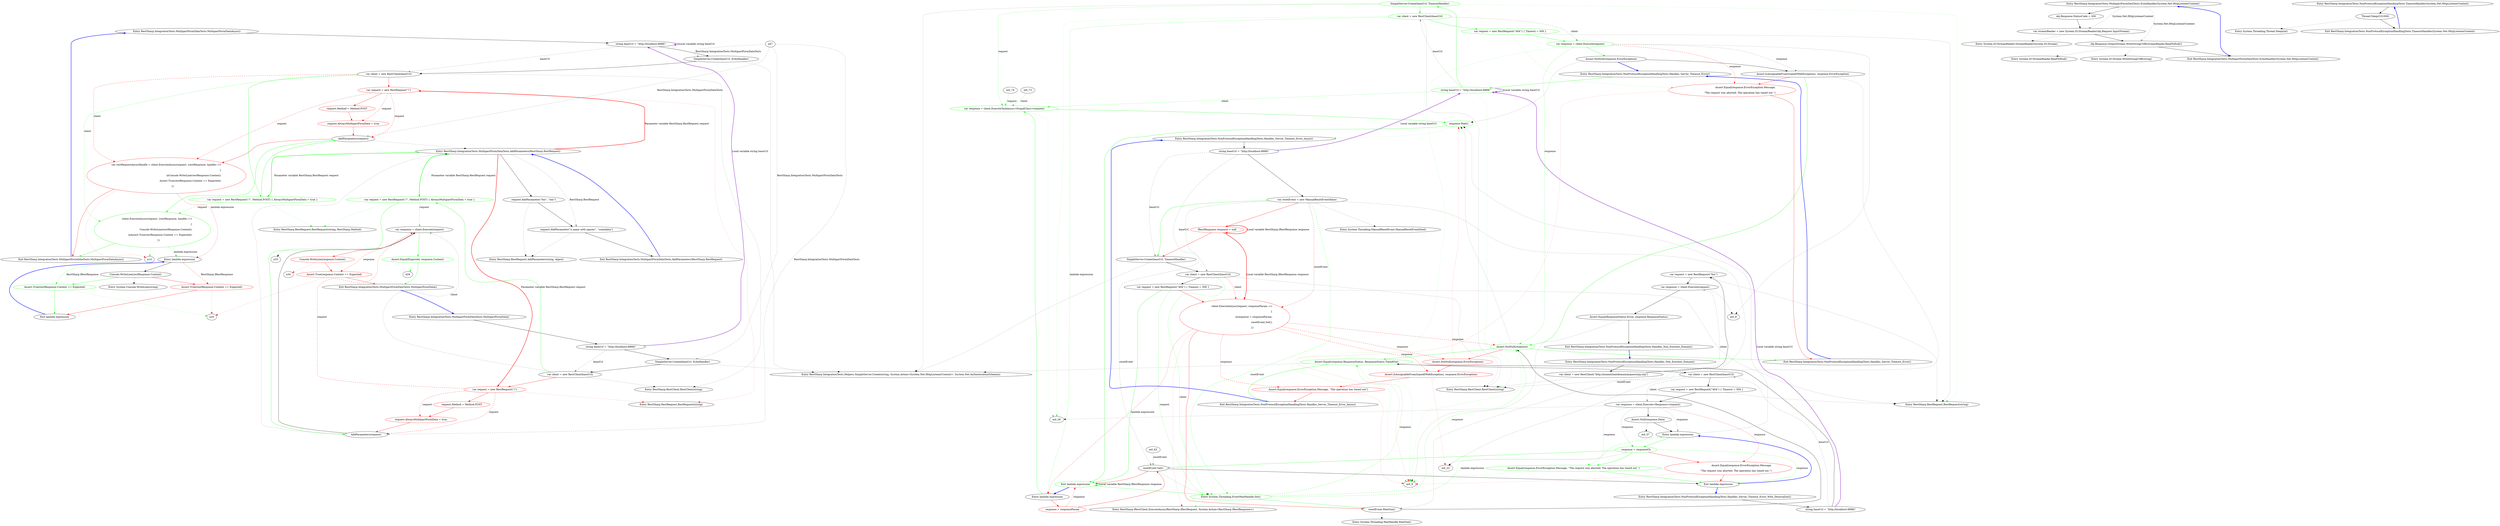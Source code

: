digraph  {
n0 [label="Entry RestSharp.IntegrationTests.MultipartFormDataTests.MultipartFormDataAsync()", span="10-10", cluster="RestSharp.IntegrationTests.MultipartFormDataTests.MultipartFormDataAsync()"];
n1 [label="string baseUrl = ''http://localhost:8888/''", span="12-12", cluster="RestSharp.IntegrationTests.MultipartFormDataTests.MultipartFormDataAsync()"];
n2 [label="SimpleServer.Create(baseUrl, EchoHandler)", span="14-14", cluster="RestSharp.IntegrationTests.MultipartFormDataTests.MultipartFormDataAsync()"];
n3 [label="var client = new RestClient(baseUrl)", span="16-16", cluster="RestSharp.IntegrationTests.MultipartFormDataTests.MultipartFormDataAsync()"];
n10 [label="Entry RestSharp.IntegrationTests.Helpers.SimpleServer.Create(string, System.Action<System.Net.HttpListenerContext>, System.Net.AuthenticationSchemes)", span="12-12", cluster="RestSharp.IntegrationTests.Helpers.SimpleServer.Create(string, System.Action<System.Net.HttpListenerContext>, System.Net.AuthenticationSchemes)"];
n4 [color=red, community=0, label="var request = new RestRequest(''/'')", span="17-17", cluster="RestSharp.IntegrationTests.MultipartFormDataTests.MultipartFormDataAsync()"];
n8 [color=red, community=0, label="var restRequestAsyncHandle = client.ExecuteAsync(request, (restResponse, handle) =>\r\n                {\r\n                    \\nConsole.WriteLine(restResponse.Content);\r\n                    Assert.True(restResponse.Content == Expected);\r\n                })", span="23-27", cluster="RestSharp.IntegrationTests.MultipartFormDataTests.MultipartFormDataAsync()"];
d4 [color=green, community=0, label="var request = new RestRequest(''/'', Method.POST) { AlwaysMultipartFormData = true }", span="17-17", cluster="RestSharp.IntegrationTests.MultipartFormDataTests.MultipartFormDataAsync()"];
d6 [color=green, community=0, label="client.ExecuteAsync(request, (restResponse, handle) =>\r\n                {\r\n                    Console.WriteLine(restResponse.Content);\r\n                    \\nAssert.True(restResponse.Content == Expected);\r\n                })", span="21-25", cluster="RestSharp.IntegrationTests.MultipartFormDataTests.MultipartFormDataAsync()"];
n11 [label="Entry RestSharp.RestClient.RestClient(string)", span="78-78", cluster="RestSharp.RestClient.RestClient(string)"];
n5 [color=red, community=0, label="request.Method = Method.POST", span="19-19", cluster="RestSharp.IntegrationTests.MultipartFormDataTests.MultipartFormDataAsync()"];
n6 [color=red, community=0, label="request.AlwaysMultipartFormData = true", span="20-20", cluster="RestSharp.IntegrationTests.MultipartFormDataTests.MultipartFormDataAsync()"];
n7 [label="AddParameters(request)", span="21-21", cluster="RestSharp.IntegrationTests.MultipartFormDataTests.MultipartFormDataAsync()"];
n12 [label="Entry RestSharp.RestRequest.RestRequest(string)", span="87-87", cluster="RestSharp.RestRequest.RestRequest(string)"];
n13 [label="Entry RestSharp.IntegrationTests.MultipartFormDataTests.AddParameters(RestSharp.RestRequest)", span="54-54", cluster="RestSharp.IntegrationTests.MultipartFormDataTests.AddParameters(RestSharp.RestRequest)"];
n9 [label="Exit RestSharp.IntegrationTests.MultipartFormDataTests.MultipartFormDataAsync()", span="10-10", cluster="RestSharp.IntegrationTests.MultipartFormDataTests.MultipartFormDataAsync()"];
n15 [label="Entry lambda expression", span="23-27", cluster="lambda expression"];
d10 [label="Entry RestSharp.RestRequest.RestRequest(string, RestSharp.Method)", span="95-95", cluster="RestSharp.RestRequest.RestRequest(string, RestSharp.Method)"];
n35 [label="request.AddParameter(''foo'', ''bar'')", span="56-56", cluster="RestSharp.IntegrationTests.MultipartFormDataTests.AddParameters(RestSharp.RestRequest)"];
n36 [label="request.AddParameter(''a name with spaces'', ''somedata'')", span="57-57", cluster="RestSharp.IntegrationTests.MultipartFormDataTests.AddParameters(RestSharp.RestRequest)"];
n25 [color=red, community=0, label="var request = new RestRequest(''/'')", span="40-40", cluster="RestSharp.IntegrationTests.MultipartFormDataTests.MultipartFormData()"];
d23 [color=green, community=0, label="var request = new RestRequest(''/'', Method.POST) { AlwaysMultipartFormData = true }", span="38-38", cluster="RestSharp.IntegrationTests.MultipartFormDataTests.MultipartFormData()"];
n38 [label="Entry RestSharp.RestRequest.AddParameter(string, object)", span="368-368", cluster="RestSharp.RestRequest.AddParameter(string, object)"];
n37 [label="Exit RestSharp.IntegrationTests.MultipartFormDataTests.AddParameters(RestSharp.RestRequest)", span="54-54", cluster="RestSharp.IntegrationTests.MultipartFormDataTests.AddParameters(RestSharp.RestRequest)"];
n16 [label="Console.WriteLine(restResponse.Content)", span="25-25", cluster="lambda expression"];
n17 [color=red, community=0, label="Assert.True(restResponse.Content == Expected)", span="26-26", cluster="lambda expression"];
d15 [color=green, community=0, label="Assert.True(restResponse.Content == Expected)", span="24-24", cluster="lambda expression"];
n19 [label="Entry System.Console.WriteLine(string)", span="0-0", cluster="System.Console.WriteLine(string)"];
n18 [label="Exit lambda expression", span="23-27", cluster="lambda expression"];
n21 [label="Entry RestSharp.IntegrationTests.MultipartFormDataTests.MultipartFormData()", span="32-32", cluster="RestSharp.IntegrationTests.MultipartFormDataTests.MultipartFormData()"];
n22 [label="string baseUrl = ''http://localhost:8888/''", span="35-35", cluster="RestSharp.IntegrationTests.MultipartFormDataTests.MultipartFormData()"];
n23 [label="SimpleServer.Create(baseUrl, EchoHandler)", span="37-37", cluster="RestSharp.IntegrationTests.MultipartFormDataTests.MultipartFormData()"];
n24 [label="var client = new RestClient(baseUrl)", span="39-39", cluster="RestSharp.IntegrationTests.MultipartFormDataTests.MultipartFormData()"];
n29 [label="var response = client.Execute(request)", span="46-46", cluster="RestSharp.IntegrationTests.MultipartFormDataTests.MultipartFormData()"];
n26 [color=red, community=0, label="request.Method = Method.POST", span="42-42", cluster="RestSharp.IntegrationTests.MultipartFormDataTests.MultipartFormData()"];
n27 [color=red, community=0, label="request.AlwaysMultipartFormData = true", span="43-43", cluster="RestSharp.IntegrationTests.MultipartFormDataTests.MultipartFormData()"];
n28 [label="AddParameters(request)", span="44-44", cluster="RestSharp.IntegrationTests.MultipartFormDataTests.MultipartFormData()"];
n30 [color=red, community=0, label="Console.WriteLine(response.Content)", span="48-48", cluster="RestSharp.IntegrationTests.MultipartFormDataTests.MultipartFormData()"];
n31 [color=red, community=0, label="Assert.True(response.Content == Expected)", span="50-50", cluster="RestSharp.IntegrationTests.MultipartFormDataTests.MultipartFormData()"];
d26 [color=green, community=0, label="Assert.Equal(Expected, response.Content)", span="46-46", cluster="RestSharp.IntegrationTests.MultipartFormDataTests.MultipartFormData()"];
n32 [label="Exit RestSharp.IntegrationTests.MultipartFormDataTests.MultipartFormData()", span="32-32", cluster="RestSharp.IntegrationTests.MultipartFormDataTests.MultipartFormData()"];
n39 [label="Entry RestSharp.IntegrationTests.MultipartFormDataTests.EchoHandler(System.Net.HttpListenerContext)", span="72-72", cluster="RestSharp.IntegrationTests.MultipartFormDataTests.EchoHandler(System.Net.HttpListenerContext)"];
n40 [label="obj.Response.StatusCode = 200", span="74-74", cluster="RestSharp.IntegrationTests.MultipartFormDataTests.EchoHandler(System.Net.HttpListenerContext)"];
n41 [label="var streamReader = new System.IO.StreamReader(obj.Request.InputStream)", span="76-76", cluster="RestSharp.IntegrationTests.MultipartFormDataTests.EchoHandler(System.Net.HttpListenerContext)"];
n42 [label="obj.Response.OutputStream.WriteStringUtf8(streamReader.ReadToEnd())", span="78-78", cluster="RestSharp.IntegrationTests.MultipartFormDataTests.EchoHandler(System.Net.HttpListenerContext)"];
n44 [label="Entry System.IO.StreamReader.StreamReader(System.IO.Stream)", span="0-0", cluster="System.IO.StreamReader.StreamReader(System.IO.Stream)"];
n43 [label="Exit RestSharp.IntegrationTests.MultipartFormDataTests.EchoHandler(System.Net.HttpListenerContext)", span="72-72", cluster="RestSharp.IntegrationTests.MultipartFormDataTests.EchoHandler(System.Net.HttpListenerContext)"];
n45 [label="Entry System.IO.StreamReader.ReadToEnd()", span="0-0", cluster="System.IO.StreamReader.ReadToEnd()"];
n46 [label="Entry System.IO.Stream.WriteStringUtf8(string)", span="7-7", cluster="System.IO.Stream.WriteStringUtf8(string)"];
m0_39 [label="Entry System.Threading.WaitHandle.WaitOne()", span="0-0", cluster="System.Threading.WaitHandle.WaitOne()", file="NonProtocolExceptionHandlingTests.cs"];
m0_58 [label="Entry RestSharp.IntegrationTests.NonProtocolExceptionHandlingTests.TimeoutHandler(System.Net.HttpListenerContext)", span="104-104", cluster="RestSharp.IntegrationTests.NonProtocolExceptionHandlingTests.TimeoutHandler(System.Net.HttpListenerContext)", file="NonProtocolExceptionHandlingTests.cs"];
m0_59 [label="Thread.Sleep(101000)", span="106-106", cluster="RestSharp.IntegrationTests.NonProtocolExceptionHandlingTests.TimeoutHandler(System.Net.HttpListenerContext)", file="NonProtocolExceptionHandlingTests.cs"];
m0_60 [label="Exit RestSharp.IntegrationTests.NonProtocolExceptionHandlingTests.TimeoutHandler(System.Net.HttpListenerContext)", span="104-104", cluster="RestSharp.IntegrationTests.NonProtocolExceptionHandlingTests.TimeoutHandler(System.Net.HttpListenerContext)", file="NonProtocolExceptionHandlingTests.cs"];
m0_38 [label="Entry RestSharp.IRestClient.ExecuteAsync(RestSharp.IRestRequest, System.Action<RestSharp.IRestResponse>)", span="16-16", cluster="RestSharp.IRestClient.ExecuteAsync(RestSharp.IRestRequest, System.Action<RestSharp.IRestResponse>)", file="NonProtocolExceptionHandlingTests.cs"];
m0_10 [label="Entry RestSharp.IntegrationTests.NonProtocolExceptionHandlingTests.Handles_Server_Timeout_Error()", span="29-29", cluster="RestSharp.IntegrationTests.NonProtocolExceptionHandlingTests.Handles_Server_Timeout_Error()", file="NonProtocolExceptionHandlingTests.cs"];
m0_11 [color=green, community=0, label="string baseUrl = ''http://localhost:8888/''", span="31-31", cluster="RestSharp.IntegrationTests.NonProtocolExceptionHandlingTests.Handles_Server_Timeout_Error()", file="NonProtocolExceptionHandlingTests.cs"];
m0_12 [color=green, community=0, label="SimpleServer.Create(baseUrl, TimeoutHandler)", span="33-33", cluster="RestSharp.IntegrationTests.NonProtocolExceptionHandlingTests.Handles_Server_Timeout_Error()", file="NonProtocolExceptionHandlingTests.cs"];
m0_13 [color=green, community=0, label="var client = new RestClient(baseUrl)", span="35-35", cluster="RestSharp.IntegrationTests.NonProtocolExceptionHandlingTests.Handles_Server_Timeout_Error()", file="NonProtocolExceptionHandlingTests.cs"];
m0_14 [color=green, community=0, label="var request = new RestRequest(''404'') { Timeout = 500 }", span="36-36", cluster="RestSharp.IntegrationTests.NonProtocolExceptionHandlingTests.Handles_Server_Timeout_Error()", file="NonProtocolExceptionHandlingTests.cs"];
m0_15 [color=green, community=0, label="var response = client.Execute(request)", span="37-37", cluster="RestSharp.IntegrationTests.NonProtocolExceptionHandlingTests.Handles_Server_Timeout_Error()", file="NonProtocolExceptionHandlingTests.cs"];
m0_16 [label="Assert.NotNull(response.ErrorException)", span="39-39", cluster="RestSharp.IntegrationTests.NonProtocolExceptionHandlingTests.Handles_Server_Timeout_Error()", file="NonProtocolExceptionHandlingTests.cs"];
m0_17 [label="Assert.IsAssignableFrom(typeof(WebException), response.ErrorException)", span="40-40", cluster="RestSharp.IntegrationTests.NonProtocolExceptionHandlingTests.Handles_Server_Timeout_Error()", file="NonProtocolExceptionHandlingTests.cs"];
m0_18 [color=red, community=0, label="Assert.Equal(response.ErrorException.Message,\r\n                    ''The request was aborted: The operation has timed out.'')", span="41-42", cluster="RestSharp.IntegrationTests.NonProtocolExceptionHandlingTests.Handles_Server_Timeout_Error()", file="NonProtocolExceptionHandlingTests.cs"];
m0_32 [color=green, community=0, label="Assert.NotNull(response)", span="69-69", cluster="RestSharp.IntegrationTests.NonProtocolExceptionHandlingTests.Handles_Server_Timeout_Error_Async()", file="NonProtocolExceptionHandlingTests.cs"];
m0_19 [label="Exit RestSharp.IntegrationTests.NonProtocolExceptionHandlingTests.Handles_Server_Timeout_Error()", span="29-29", cluster="RestSharp.IntegrationTests.NonProtocolExceptionHandlingTests.Handles_Server_Timeout_Error()", file="NonProtocolExceptionHandlingTests.cs"];
m0_37 [label="Entry System.Threading.ManualResetEvent.ManualResetEvent(bool)", span="0-0", cluster="System.Threading.ManualResetEvent.ManualResetEvent(bool)", file="NonProtocolExceptionHandlingTests.cs"];
m0_45 [label="Entry RestSharp.IntegrationTests.NonProtocolExceptionHandlingTests.Handles_Server_Timeout_Error_With_Deserializer()", span="82-82", cluster="RestSharp.IntegrationTests.NonProtocolExceptionHandlingTests.Handles_Server_Timeout_Error_With_Deserializer()", file="NonProtocolExceptionHandlingTests.cs"];
m0_46 [label="string baseUrl = ''http://localhost:8888/''", span="84-84", cluster="RestSharp.IntegrationTests.NonProtocolExceptionHandlingTests.Handles_Server_Timeout_Error_With_Deserializer()", file="NonProtocolExceptionHandlingTests.cs"];
m0_47 [label="Assert.Equal(response.ResponseStatus, ResponseStatus.TimedOut)", span="103-103", cluster="RestSharp.IntegrationTests.NonProtocolExceptionHandlingTests.Handles_Server_Timeout_Error_Async()", file="NonProtocolExceptionHandlingTests.cs", color=green, community=0];
m0_48 [label="var client = new RestClient(baseUrl)", span="88-88", cluster="RestSharp.IntegrationTests.NonProtocolExceptionHandlingTests.Handles_Server_Timeout_Error_With_Deserializer()", file="NonProtocolExceptionHandlingTests.cs"];
m0_49 [label="var request = new RestRequest(''404'') { Timeout = 500 }", span="89-89", cluster="RestSharp.IntegrationTests.NonProtocolExceptionHandlingTests.Handles_Server_Timeout_Error_With_Deserializer()", file="NonProtocolExceptionHandlingTests.cs"];
m0_50 [label="var response = client.Execute<Response>(request)", span="90-90", cluster="RestSharp.IntegrationTests.NonProtocolExceptionHandlingTests.Handles_Server_Timeout_Error_With_Deserializer()", file="NonProtocolExceptionHandlingTests.cs"];
m0_51 [label="Assert.Null(response.Data)", span="92-92", cluster="RestSharp.IntegrationTests.NonProtocolExceptionHandlingTests.Handles_Server_Timeout_Error_With_Deserializer()", file="NonProtocolExceptionHandlingTests.cs"];
m0_52 [label="Entry lambda expression", span="94-98", cluster="lambda expression", file="NonProtocolExceptionHandlingTests.cs"];
m0_53 [label="response = responseCb", span="96-96", cluster="lambda expression", file="NonProtocolExceptionHandlingTests.cs", color=green, community=0];
m0_54 [color=red, community=0, label="Assert.Equal(response.ErrorException.Message,\r\n                    ''The request was aborted: The operation has timed out.'')", span="95-96", cluster="RestSharp.IntegrationTests.NonProtocolExceptionHandlingTests.Handles_Server_Timeout_Error_With_Deserializer()", file="NonProtocolExceptionHandlingTests.cs"];
m0_66 [color=green, community=0, label="Assert.Equal(response.ErrorException.Message, ''The request was aborted: The operation has timed out.'')", span="130-130", cluster="RestSharp.IntegrationTests.NonProtocolExceptionHandlingTests.Handles_Server_Timeout_Error_With_Deserializer()", file="NonProtocolExceptionHandlingTests.cs"];
m0_55 [label="Exit lambda expression", span="94-98", cluster="lambda expression", file="NonProtocolExceptionHandlingTests.cs"];
m0_7 [label="Entry RestSharp.RestRequest.RestRequest(string)", span="87-87", cluster="RestSharp.RestRequest.RestRequest(string)", file="NonProtocolExceptionHandlingTests.cs"];
m0_61 [label="Entry System.Threading.Thread.Sleep(int)", span="0-0", cluster="System.Threading.Thread.Sleep(int)", file="NonProtocolExceptionHandlingTests.cs"];
m0_23 [label="Entry RestSharp.IntegrationTests.NonProtocolExceptionHandlingTests.Handles_Server_Timeout_Error_Async()", span="50-50", cluster="RestSharp.IntegrationTests.NonProtocolExceptionHandlingTests.Handles_Server_Timeout_Error_Async()", file="NonProtocolExceptionHandlingTests.cs"];
m0_24 [label="string baseUrl = ''http://localhost:8888/''", span="52-52", cluster="RestSharp.IntegrationTests.NonProtocolExceptionHandlingTests.Handles_Server_Timeout_Error_Async()", file="NonProtocolExceptionHandlingTests.cs"];
m0_25 [label="var resetEvent = new ManualResetEvent(false)", span="53-53", cluster="RestSharp.IntegrationTests.NonProtocolExceptionHandlingTests.Handles_Server_Timeout_Error_Async()", file="NonProtocolExceptionHandlingTests.cs"];
m0_27 [label="SimpleServer.Create(baseUrl, TimeoutHandler)", span="56-56", cluster="RestSharp.IntegrationTests.NonProtocolExceptionHandlingTests.Handles_Server_Timeout_Error_Async()", file="NonProtocolExceptionHandlingTests.cs"];
m0_28 [label="var client = new RestClient(baseUrl)", span="58-58", cluster="RestSharp.IntegrationTests.NonProtocolExceptionHandlingTests.Handles_Server_Timeout_Error_Async()", file="NonProtocolExceptionHandlingTests.cs"];
m0_26 [color=red, community=0, label="IRestResponse response = null", span="54-54", cluster="RestSharp.IntegrationTests.NonProtocolExceptionHandlingTests.Handles_Server_Timeout_Error_Async()", file="NonProtocolExceptionHandlingTests.cs"];
m0_30 [color=red, community=0, label="client.ExecuteAsync(request, responseParam =>\r\n                                             {\r\n                                                 \\nresponse = responseParam;\r\n                                                 resetEvent.Set();\r\n                                             })", span="61-65", cluster="RestSharp.IntegrationTests.NonProtocolExceptionHandlingTests.Handles_Server_Timeout_Error_Async()", file="NonProtocolExceptionHandlingTests.cs"];
m0_31 [label="resetEvent.WaitOne()", span="67-67", cluster="RestSharp.IntegrationTests.NonProtocolExceptionHandlingTests.Handles_Server_Timeout_Error_Async()", file="NonProtocolExceptionHandlingTests.cs"];
m0_44 [color=green, community=0, label="Entry System.Threading.EventWaitHandle.Set()", span="0-0", cluster="System.Threading.EventWaitHandle.Set()", file="NonProtocolExceptionHandlingTests.cs"];
m0_29 [label="var request = new RestRequest(''404'') { Timeout = 500 }", span="59-59", cluster="RestSharp.IntegrationTests.NonProtocolExceptionHandlingTests.Handles_Server_Timeout_Error_Async()", file="NonProtocolExceptionHandlingTests.cs"];
m0_43 [color=green, community=0, label="Exit lambda expression", span="61-65", cluster="lambda expression", file="NonProtocolExceptionHandlingTests.cs"];
m0_33 [color=red, community=0, label="Assert.NotNull(response.ErrorException)", span="70-70", cluster="RestSharp.IntegrationTests.NonProtocolExceptionHandlingTests.Handles_Server_Timeout_Error_Async()", file="NonProtocolExceptionHandlingTests.cs"];
m0_34 [color=red, community=0, label="Assert.IsAssignableFrom(typeof(WebException), response.ErrorException)", span="71-71", cluster="RestSharp.IntegrationTests.NonProtocolExceptionHandlingTests.Handles_Server_Timeout_Error_Async()", file="NonProtocolExceptionHandlingTests.cs"];
m0_35 [color=red, community=0, label="Assert.Equal(response.ErrorException.Message, ''The operation has timed out'')", span="72-72", cluster="RestSharp.IntegrationTests.NonProtocolExceptionHandlingTests.Handles_Server_Timeout_Error_Async()", file="NonProtocolExceptionHandlingTests.cs"];
m0_36 [label="Exit RestSharp.IntegrationTests.NonProtocolExceptionHandlingTests.Handles_Server_Timeout_Error_Async()", span="50-50", cluster="RestSharp.IntegrationTests.NonProtocolExceptionHandlingTests.Handles_Server_Timeout_Error_Async()", file="NonProtocolExceptionHandlingTests.cs"];
m0_0 [label="Entry RestSharp.IntegrationTests.NonProtocolExceptionHandlingTests.Handles_Non_Existent_Domain()", span="14-14", cluster="RestSharp.IntegrationTests.NonProtocolExceptionHandlingTests.Handles_Non_Existent_Domain()", file="NonProtocolExceptionHandlingTests.cs"];
m0_1 [label="var client = new RestClient(''http://nonexistantdomainimguessing.org'')", span="16-16", cluster="RestSharp.IntegrationTests.NonProtocolExceptionHandlingTests.Handles_Non_Existent_Domain()", file="NonProtocolExceptionHandlingTests.cs"];
m0_2 [label="var request = new RestRequest(''foo'')", span="17-17", cluster="RestSharp.IntegrationTests.NonProtocolExceptionHandlingTests.Handles_Non_Existent_Domain()", file="NonProtocolExceptionHandlingTests.cs"];
m0_3 [label="var response = client.Execute(request)", span="18-18", cluster="RestSharp.IntegrationTests.NonProtocolExceptionHandlingTests.Handles_Non_Existent_Domain()", file="NonProtocolExceptionHandlingTests.cs"];
m0_4 [label="Assert.Equal(ResponseStatus.Error, response.ResponseStatus)", span="20-20", cluster="RestSharp.IntegrationTests.NonProtocolExceptionHandlingTests.Handles_Non_Existent_Domain()", file="NonProtocolExceptionHandlingTests.cs"];
m0_5 [label="Exit RestSharp.IntegrationTests.NonProtocolExceptionHandlingTests.Handles_Non_Existent_Domain()", span="14-14", cluster="RestSharp.IntegrationTests.NonProtocolExceptionHandlingTests.Handles_Non_Existent_Domain()", file="NonProtocolExceptionHandlingTests.cs"];
m0_42 [label="resetEvent.Set()", span="64-64", cluster="lambda expression", file="NonProtocolExceptionHandlingTests.cs"];
m0_40 [label="Entry lambda expression", span="61-65", cluster="lambda expression", file="NonProtocolExceptionHandlingTests.cs"];
m0_41 [color=red, community=0, label="response = responseParam", span="63-63", cluster="lambda expression", file="NonProtocolExceptionHandlingTests.cs"];
m0_20 [color=green, community=0, label="var response = client.ExecuteTaskAsync<StupidClass>(request)", span="42-42", cluster="lambda expression", file="NonProtocolExceptionHandlingTests.cs"];
m0_21 [color=green, community=0, label="response.Wait()", span="44-44", cluster="lambda expression", file="NonProtocolExceptionHandlingTests.cs"];
m0_6 [label="Entry RestSharp.RestClient.RestClient(string)", span="78-78", cluster="RestSharp.RestClient.RestClient(string)", file="NonProtocolExceptionHandlingTests.cs"];
n14;
n20;
n33;
n34;
d29;
n47;
m0_56;
m0_9;
m0_8;
m0_22;
m0_57;
m0_62;
m0_73;
m0_74;
n0 -> n1  [key=0, style=solid];
n1 -> n1  [key=3, color=darkorchid, label="Local variable string baseUrl", style=bold];
n1 -> n2  [key=0, style=solid];
n1 -> n3  [key=1, color=darkseagreen4, label=baseUrl, style=dashed];
n2 -> n3  [key=0, style=solid];
n2 -> n10  [key=2, style=dotted];
n3 -> n4  [key=0, color=red, style=solid];
n3 -> n8  [key=1, color=red, label=client, style=dashed];
n3 -> d4  [key=0, color=green, style=solid];
n3 -> d6  [key=1, color=green, label=client, style=dashed];
n3 -> n11  [key=2, style=dotted];
n4 -> n5  [key=0, color=red, style=solid];
n4 -> n6  [key=1, color=red, label=request, style=dashed];
n4 -> n7  [key=1, color=red, label=request, style=dashed];
n4 -> n8  [key=1, color=red, label=request, style=dashed];
n4 -> n12  [key=2, color=red, style=dotted];
n8 -> n9  [key=0, color=red, style=solid];
n8 -> n14  [key=2, color=red, style=dotted];
n8 -> n15  [key=1, color=red, label="lambda expression", style=dashed];
d4 -> n7  [key=0, color=green, style=solid];
d4 -> d6  [key=1, color=green, label=request, style=dashed];
d4 -> d10  [key=2, color=green, style=dotted];
d6 -> n9  [key=0, color=green, style=solid];
d6 -> n14  [key=2, color=green, style=dotted];
d6 -> n15  [key=1, color=green, label="lambda expression", style=dashed];
n5 -> n6  [key=0, color=red, style=solid];
n6 -> n7  [key=0, color=red, style=solid];
n7 -> n8  [key=0, color=red, style=solid];
n7 -> d6  [key=0, color=green, style=solid];
n7 -> n13  [key=2, style=dotted];
n13 -> n4  [key=3, color=red, label="Parameter variable RestSharp.RestRequest request", style=bold];
n13 -> d4  [key=3, color=green, label="Parameter variable RestSharp.RestRequest request", style=bold];
n13 -> n35  [key=0, style=solid];
n13 -> n36  [key=1, color=darkseagreen4, label="RestSharp.RestRequest", style=dashed];
n13 -> n25  [key=3, color=red, label="Parameter variable RestSharp.RestRequest request", style=bold];
n13 -> d23  [key=3, color=green, label="Parameter variable RestSharp.RestRequest request", style=bold];
n9 -> n0  [key=0, color=blue, style=bold];
n15 -> n16  [key=0, style=solid];
n15 -> n17  [key=1, color=red, label="RestSharp.IRestResponse", style=dashed];
n15 -> d15  [key=1, color=green, label="RestSharp.IRestResponse", style=dashed];
n35 -> n36  [key=0, style=solid];
n35 -> n38  [key=2, style=dotted];
n36 -> n37  [key=0, style=solid];
n36 -> n38  [key=2, style=dotted];
n25 -> n12  [key=2, color=red, style=dotted];
n25 -> n26  [key=0, color=red, style=solid];
n25 -> n27  [key=1, color=red, label=request, style=dashed];
n25 -> n28  [key=1, color=red, label=request, style=dashed];
n25 -> n29  [key=1, color=red, label=request, style=dashed];
d23 -> n28  [key=0, color=green, style=solid];
d23 -> n29  [key=1, color=green, label=request, style=dashed];
d23 -> d10  [key=2, color=green, style=dotted];
n37 -> n13  [key=0, color=blue, style=bold];
n16 -> n17  [key=0, color=red, style=solid];
n16 -> d15  [key=0, color=green, style=solid];
n16 -> n19  [key=2, style=dotted];
n17 -> n18  [key=0, color=red, style=solid];
n17 -> n20  [key=2, color=red, style=dotted];
d15 -> n18  [key=0, color=green, style=solid];
d15 -> n20  [key=2, color=green, style=dotted];
n18 -> n15  [key=0, color=blue, style=bold];
n21 -> n22  [key=0, style=solid];
n22 -> n1  [key=3, color=darkorchid, label="Local variable string baseUrl", style=bold];
n22 -> n23  [key=0, style=solid];
n22 -> n24  [key=1, color=darkseagreen4, label=baseUrl, style=dashed];
n23 -> n10  [key=2, style=dotted];
n23 -> n24  [key=0, style=solid];
n24 -> n11  [key=2, style=dotted];
n24 -> n25  [key=0, color=red, style=solid];
n24 -> n29  [key=1, color=darkseagreen4, label=client, style=dashed];
n24 -> d23  [key=0, color=green, style=solid];
n29 -> n30  [key=0, color=red, style=solid];
n29 -> n31  [key=1, color=red, label=response, style=dashed];
n29 -> d26  [key=0, color=green, style=solid];
n29 -> n33  [key=2, style=dotted];
n26 -> n27  [key=0, color=red, style=solid];
n27 -> n28  [key=0, color=red, style=solid];
n28 -> n13  [key=2, style=dotted];
n28 -> n29  [key=0, style=solid];
n30 -> n31  [key=0, color=red, style=solid];
n30 -> n34  [key=2, color=red, style=dotted];
n31 -> n20  [key=2, color=red, style=dotted];
n31 -> n32  [key=0, color=red, style=solid];
d26 -> n32  [key=0, color=green, style=solid];
d26 -> d29  [key=2, color=green, style=dotted];
n32 -> n21  [key=0, color=blue, style=bold];
n39 -> n40  [key=0, style=solid];
n39 -> n41  [key=1, color=darkseagreen4, label="System.Net.HttpListenerContext", style=dashed];
n39 -> n42  [key=1, color=darkseagreen4, label="System.Net.HttpListenerContext", style=dashed];
n40 -> n41  [key=0, style=solid];
n41 -> n42  [key=0, style=solid];
n41 -> n44  [key=2, style=dotted];
n42 -> n43  [key=0, style=solid];
n42 -> n45  [key=2, style=dotted];
n42 -> n46  [key=2, style=dotted];
n43 -> n39  [key=0, color=blue, style=bold];
m0_58 -> m0_59  [key=0, style=solid];
m0_59 -> m0_60  [key=0, style=solid];
m0_59 -> m0_61  [key=2, style=dotted];
m0_60 -> m0_58  [key=0, color=blue, style=bold];
m0_10 -> m0_11  [key=0, color=green, style=solid];
m0_11 -> m0_6  [key=2, color=green, style=dotted];
m0_11 -> m0_20  [key=1, color=green, label=client, style=dashed];
m0_11 -> m0_12  [key=0, color=green, style=solid];
m0_11 -> m0_13  [key=1, color=darkseagreen4, label=baseUrl, style=dashed];
m0_11 -> m0_11  [key=3, color=darkorchid, label="Local variable string baseUrl", style=bold];
m0_12 -> m0_7  [key=2, color=green, style=dotted];
m0_12 -> m0_20  [key=1, color=green, label=request, style=dashed];
m0_12 -> m0_13  [key=0, color=green, style=solid];
m0_12 -> n10  [key=2, style=dotted];
m0_13 -> m0_40  [key=1, color=green, label="lambda expression", style=dashed];
m0_13 -> m0_56  [key=2, color=green, style=dotted];
m0_13 -> m0_14  [key=0, color=green, style=solid];
m0_13 -> m0_15  [key=1, color=darkseagreen4, label=client, style=dashed];
m0_13 -> m0_6  [key=2, style=dotted];
m0_14 -> m0_18  [key=2, color=green, style=dotted];
m0_14 -> m0_15  [key=0, color=green, style=solid];
m0_14 -> m0_7  [key=2, style=dotted];
m0_15 -> m0_9  [key=2, color=green, style=dotted];
m0_15 -> m0_16  [key=0, color=green, style=solid];
m0_15 -> m0_8  [key=2, style=dotted];
m0_15 -> m0_17  [key=1, color=darkseagreen4, label=response, style=dashed];
m0_15 -> m0_18  [key=1, color=red, label=response, style=dashed];
m0_15 -> m0_32  [key=1, color=green, label=response, style=dashed];
m0_16 -> m0_10  [key=0, color=blue, style=bold];
m0_16 -> m0_17  [key=0, style=solid];
m0_16 -> m0_21  [key=2, style=dotted];
m0_17 -> m0_18  [key=0, color=red, style=solid];
m0_17 -> m0_32  [key=0, color=green, style=solid];
m0_17 -> m0_22  [key=2, style=dotted];
m0_18 -> m0_9  [key=2, color=red, style=dotted];
m0_18 -> m0_19  [key=0, color=red, style=solid];
m0_32 -> m0_9  [key=2, color=green, style=dotted];
m0_32 -> m0_19  [key=0, color=green, style=solid];
m0_32 -> m0_21  [key=2, style=dotted];
m0_32 -> m0_33  [key=0, color=red, style=solid];
m0_32 -> m0_47  [key=0, color=green, style=solid];
m0_19 -> m0_10  [key=0, color=blue, style=bold];
m0_45 -> m0_46  [key=0, style=solid];
m0_46 -> m0_11  [key=3, color=darkorchid, label="Local variable string baseUrl", style=bold];
m0_46 -> m0_47  [key=0, style=solid];
m0_46 -> m0_48  [key=1, color=darkseagreen4, label=baseUrl, style=dashed];
m0_47 -> n10  [key=2, style=dotted];
m0_47 -> m0_48  [key=0, style=solid];
m0_47 -> m0_9  [key=2, color=green, style=dotted];
m0_47 -> m0_36  [key=0, color=green, style=solid];
m0_48 -> m0_6  [key=2, style=dotted];
m0_48 -> m0_49  [key=0, style=solid];
m0_48 -> m0_50  [key=1, color=darkseagreen4, label=client, style=dashed];
m0_49 -> m0_7  [key=2, style=dotted];
m0_49 -> m0_50  [key=0, style=solid];
m0_50 -> m0_51  [key=0, style=solid];
m0_50 -> m0_52  [key=1, color=darkseagreen4, label=response, style=dashed];
m0_50 -> m0_53  [key=1, color=darkseagreen4, label=response, style=dashed];
m0_50 -> m0_54  [key=1, color=red, label=response, style=dashed];
m0_50 -> m0_66  [key=1, color=green, label=response, style=dashed];
m0_50 -> m0_56  [key=2, style=dotted];
m0_51 -> m0_52  [key=0, style=solid];
m0_51 -> m0_57  [key=2, style=dotted];
m0_52 -> m0_21  [key=2, style=dotted];
m0_52 -> m0_53  [key=0, style=solid, color=green];
m0_53 -> m0_22  [key=2, style=dotted];
m0_53 -> m0_54  [key=0, color=red, style=solid];
m0_53 -> m0_66  [key=0, color=green, style=solid];
m0_53 -> m0_42  [key=0, color=green, style=solid];
m0_53 -> m0_55  [key=1, color=green, label=response, style=dashed];
m0_54 -> m0_9  [key=2, color=red, style=dotted];
m0_54 -> m0_55  [key=0, color=red, style=solid];
m0_66 -> m0_9  [key=2, color=green, style=dotted];
m0_66 -> m0_55  [key=0, color=green, style=solid];
m0_55 -> m0_45  [key=0, color=blue, style=bold];
m0_55 -> m0_52  [key=0, color=blue, style=bold];
m0_23 -> m0_24  [key=0, style=solid];
m0_24 -> m0_11  [key=3, color=darkorchid, label="Local variable string baseUrl", style=bold];
m0_24 -> m0_25  [key=0, style=solid];
m0_24 -> m0_27  [key=1, color=darkseagreen4, label=baseUrl, style=dashed];
m0_24 -> m0_28  [key=1, color=darkseagreen4, label=baseUrl, style=dashed];
m0_25 -> m0_26  [key=0, color=red, style=solid];
m0_25 -> m0_27  [key=0, color=green, style=solid];
m0_25 -> m0_30  [key=1, color=red, label=resetEvent, style=dashed];
m0_25 -> m0_31  [key=1, color=darkseagreen4, label=resetEvent, style=dashed];
m0_25 -> m0_44  [key=1, color=green, label=resetEvent, style=dashed];
m0_25 -> m0_37  [key=2, style=dotted];
m0_25 -> m0_42  [key=1, color=darkseagreen4, label=resetEvent, style=dashed];
m0_27 -> n10  [key=2, style=dotted];
m0_27 -> m0_28  [key=0, style=solid];
m0_28 -> m0_6  [key=2, style=dotted];
m0_28 -> m0_29  [key=0, style=solid];
m0_28 -> m0_30  [key=1, color=red, label=client, style=dashed];
m0_28 -> m0_44  [key=1, color=green, label=client, style=dashed];
m0_26 -> m0_26  [key=3, color=red, label="Local variable RestSharp.IRestResponse response", style=bold];
m0_26 -> m0_27  [key=0, color=red, style=solid];
m0_26 -> m0_30  [key=3, color=red, label="Local variable RestSharp.IRestResponse response", style=bold];
m0_30 -> m0_31  [key=0, color=red, style=solid];
m0_30 -> m0_32  [key=1, color=red, label=response, style=dashed];
m0_30 -> m0_33  [key=1, color=red, label=response, style=dashed];
m0_30 -> m0_34  [key=1, color=red, label=response, style=dashed];
m0_30 -> m0_35  [key=1, color=red, label=response, style=dashed];
m0_30 -> m0_38  [key=2, color=red, style=dotted];
m0_30 -> m0_40  [key=1, color=red, label="lambda expression", style=dashed];
m0_31 -> m0_32  [key=0, style=solid];
m0_31 -> m0_39  [key=2, style=dotted];
m0_44 -> m0_31  [key=0, color=green, style=solid];
m0_44 -> m0_32  [key=1, color=green, label=response, style=dashed];
m0_44 -> m0_47  [key=1, color=green, label=response, style=dashed];
m0_44 -> m0_38  [key=2, color=green, style=dotted];
m0_44 -> m0_52  [key=1, color=green, label="lambda expression", style=dashed];
m0_29 -> m0_7  [key=2, style=dotted];
m0_29 -> m0_30  [key=0, color=red, style=solid];
m0_29 -> m0_43  [key=0, color=green, style=solid];
m0_29 -> m0_44  [key=1, color=green, label=request, style=dashed];
m0_43 -> m0_43  [key=3, color=green, label="Local variable RestSharp.IRestResponse response", style=bold];
m0_43 -> m0_44  [key=0, color=green, style=solid];
m0_43 -> m0_40  [key=0, color=blue, style=bold];
m0_33 -> m0_21  [key=2, color=red, style=dotted];
m0_33 -> m0_34  [key=0, color=red, style=solid];
m0_34 -> m0_22  [key=2, color=red, style=dotted];
m0_34 -> m0_35  [key=0, color=red, style=solid];
m0_35 -> m0_9  [key=2, color=red, style=dotted];
m0_35 -> m0_36  [key=0, color=red, style=solid];
m0_36 -> m0_23  [key=0, color=blue, style=bold];
m0_0 -> m0_1  [key=0, style=solid];
m0_1 -> m0_2  [key=0, style=solid];
m0_1 -> m0_3  [key=1, color=darkseagreen4, label=client, style=dashed];
m0_1 -> m0_6  [key=2, style=dotted];
m0_2 -> m0_3  [key=0, style=solid];
m0_2 -> m0_7  [key=2, style=dotted];
m0_3 -> m0_4  [key=0, style=solid];
m0_3 -> m0_8  [key=2, style=dotted];
m0_4 -> m0_5  [key=0, style=solid];
m0_4 -> m0_9  [key=2, style=dotted];
m0_5 -> m0_0  [key=0, color=blue, style=bold];
m0_42 -> m0_43  [key=0, color=red, style=solid];
m0_42 -> m0_55  [key=0, style=solid];
m0_42 -> m0_44  [key=2, style=dotted];
m0_40 -> m0_41  [key=0, color=red, style=solid];
m0_40 -> m0_20  [key=0, color=green, style=solid];
m0_41 -> m0_42  [key=0, color=red, style=solid];
m0_41 -> m0_43  [key=1, color=red, label=response, style=dashed];
m0_20 -> m0_21  [key=0, color=green, style=solid];
m0_20 -> m0_56  [key=2, color=green, style=dotted];
m0_21 -> m0_43  [key=0, color=green, style=solid];
m0_21 -> m0_23  [key=2, color=green, style=dotted];
n47 -> n2  [key=1, color=darkseagreen4, label="RestSharp.IntegrationTests.MultipartFormDataTests", style=dashed];
n47 -> n7  [key=1, color=darkseagreen4, label="RestSharp.IntegrationTests.MultipartFormDataTests", style=dashed];
n47 -> n23  [key=1, color=darkseagreen4, label="RestSharp.IntegrationTests.MultipartFormDataTests", style=dashed];
n47 -> n28  [key=1, color=darkseagreen4, label="RestSharp.IntegrationTests.MultipartFormDataTests", style=dashed];
m0_62 -> m0_42  [key=1, color=darkseagreen4, label=resetEvent, style=dashed];
m0_73 -> m0_20  [key=1, color=green, label=client, style=dashed];
m0_74 -> m0_20  [key=1, color=green, label=request, style=dashed];
}
